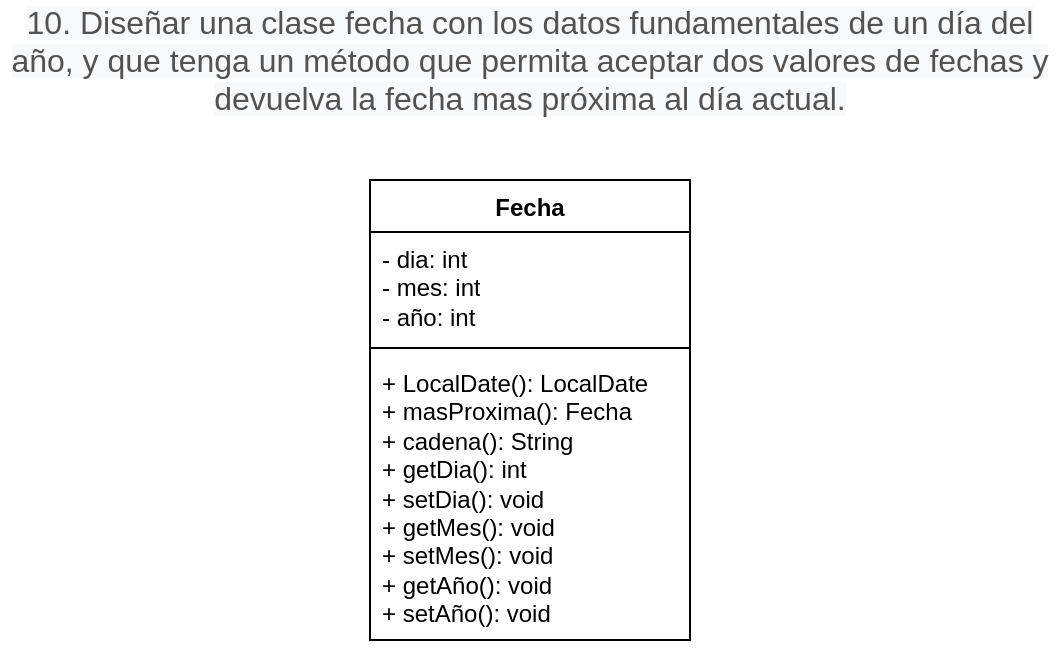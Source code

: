 <mxfile>
    <diagram id="8KlPszBM3TyYwP3457Vz" name="Página-1">
        <mxGraphModel dx="532" dy="169" grid="1" gridSize="10" guides="1" tooltips="1" connect="1" arrows="1" fold="1" page="1" pageScale="1" pageWidth="827" pageHeight="1169" math="0" shadow="0">
            <root>
                <mxCell id="0"/>
                <mxCell id="1" parent="0"/>
                <mxCell id="2" value="&lt;font style=&quot;vertical-align: inherit;&quot;&gt;&lt;font style=&quot;vertical-align: inherit;&quot;&gt;Fecha&lt;/font&gt;&lt;/font&gt;" style="swimlane;fontStyle=1;align=center;verticalAlign=top;childLayout=stackLayout;horizontal=1;startSize=26;horizontalStack=0;resizeParent=1;resizeParentMax=0;resizeLast=0;collapsible=1;marginBottom=0;whiteSpace=wrap;html=1;" vertex="1" parent="1">
                    <mxGeometry x="445" y="500" width="160" height="230" as="geometry"/>
                </mxCell>
                <mxCell id="3" value="&lt;font style=&quot;vertical-align: inherit;&quot;&gt;&lt;font style=&quot;vertical-align: inherit;&quot;&gt;- dia: int&lt;/font&gt;&lt;/font&gt;&lt;div&gt;&lt;font style=&quot;vertical-align: inherit;&quot;&gt;&lt;font style=&quot;vertical-align: inherit;&quot;&gt;&lt;font style=&quot;vertical-align: inherit;&quot;&gt;&lt;font style=&quot;vertical-align: inherit;&quot;&gt;- mes: int&lt;/font&gt;&lt;/font&gt;&lt;/font&gt;&lt;/font&gt;&lt;/div&gt;&lt;div&gt;&lt;font style=&quot;vertical-align: inherit;&quot;&gt;&lt;font style=&quot;vertical-align: inherit;&quot;&gt;&lt;font style=&quot;vertical-align: inherit;&quot;&gt;&lt;font style=&quot;vertical-align: inherit;&quot;&gt;&lt;font style=&quot;vertical-align: inherit;&quot;&gt;&lt;font style=&quot;vertical-align: inherit;&quot;&gt;- año: int&lt;/font&gt;&lt;/font&gt;&lt;/font&gt;&lt;/font&gt;&lt;/font&gt;&lt;/font&gt;&lt;/div&gt;" style="text;strokeColor=none;fillColor=none;align=left;verticalAlign=top;spacingLeft=4;spacingRight=4;overflow=hidden;rotatable=0;points=[[0,0.5],[1,0.5]];portConstraint=eastwest;whiteSpace=wrap;html=1;" vertex="1" parent="2">
                    <mxGeometry y="26" width="160" height="54" as="geometry"/>
                </mxCell>
                <mxCell id="4" value="" style="line;strokeWidth=1;fillColor=none;align=left;verticalAlign=middle;spacingTop=-1;spacingLeft=3;spacingRight=3;rotatable=0;labelPosition=right;points=[];portConstraint=eastwest;strokeColor=inherit;" vertex="1" parent="2">
                    <mxGeometry y="80" width="160" height="8" as="geometry"/>
                </mxCell>
                <mxCell id="5" value="+ LocalDate(): LocalDate&lt;div&gt;+ masProxima(): Fecha&lt;/div&gt;&lt;div&gt;+ cadena(): String&lt;/div&gt;&lt;div&gt;+ getDia(): int&lt;/div&gt;&lt;div&gt;+ setDia(): void&lt;/div&gt;&lt;div&gt;+ getMes(): void&lt;/div&gt;&lt;div&gt;+ setMes(): void&lt;/div&gt;&lt;div&gt;+ getAño(): void&lt;/div&gt;&lt;div&gt;+ setAño(): void&lt;/div&gt;" style="text;strokeColor=none;fillColor=none;align=left;verticalAlign=top;spacingLeft=4;spacingRight=4;overflow=hidden;rotatable=0;points=[[0,0.5],[1,0.5]];portConstraint=eastwest;whiteSpace=wrap;html=1;" vertex="1" parent="2">
                    <mxGeometry y="88" width="160" height="142" as="geometry"/>
                </mxCell>
                <mxCell id="6" value="&lt;span style=&quot;color: rgb(84, 82, 81); font-family: Montserrat, Arial, Helvetica, sans-serif; font-size: 16px; text-align: left; background-color: rgb(248, 249, 250);&quot;&gt;10. Diseñar una clase fecha con los datos fundamentales de un día del año, y que tenga un método que permita aceptar dos valores de fechas y devuelva la fecha mas próxima al día actual.&lt;/span&gt;" style="text;html=1;strokeColor=none;fillColor=none;align=center;verticalAlign=middle;whiteSpace=wrap;rounded=0;" vertex="1" parent="1">
                    <mxGeometry x="260" y="410" width="530" height="60" as="geometry"/>
                </mxCell>
            </root>
        </mxGraphModel>
    </diagram>
</mxfile>